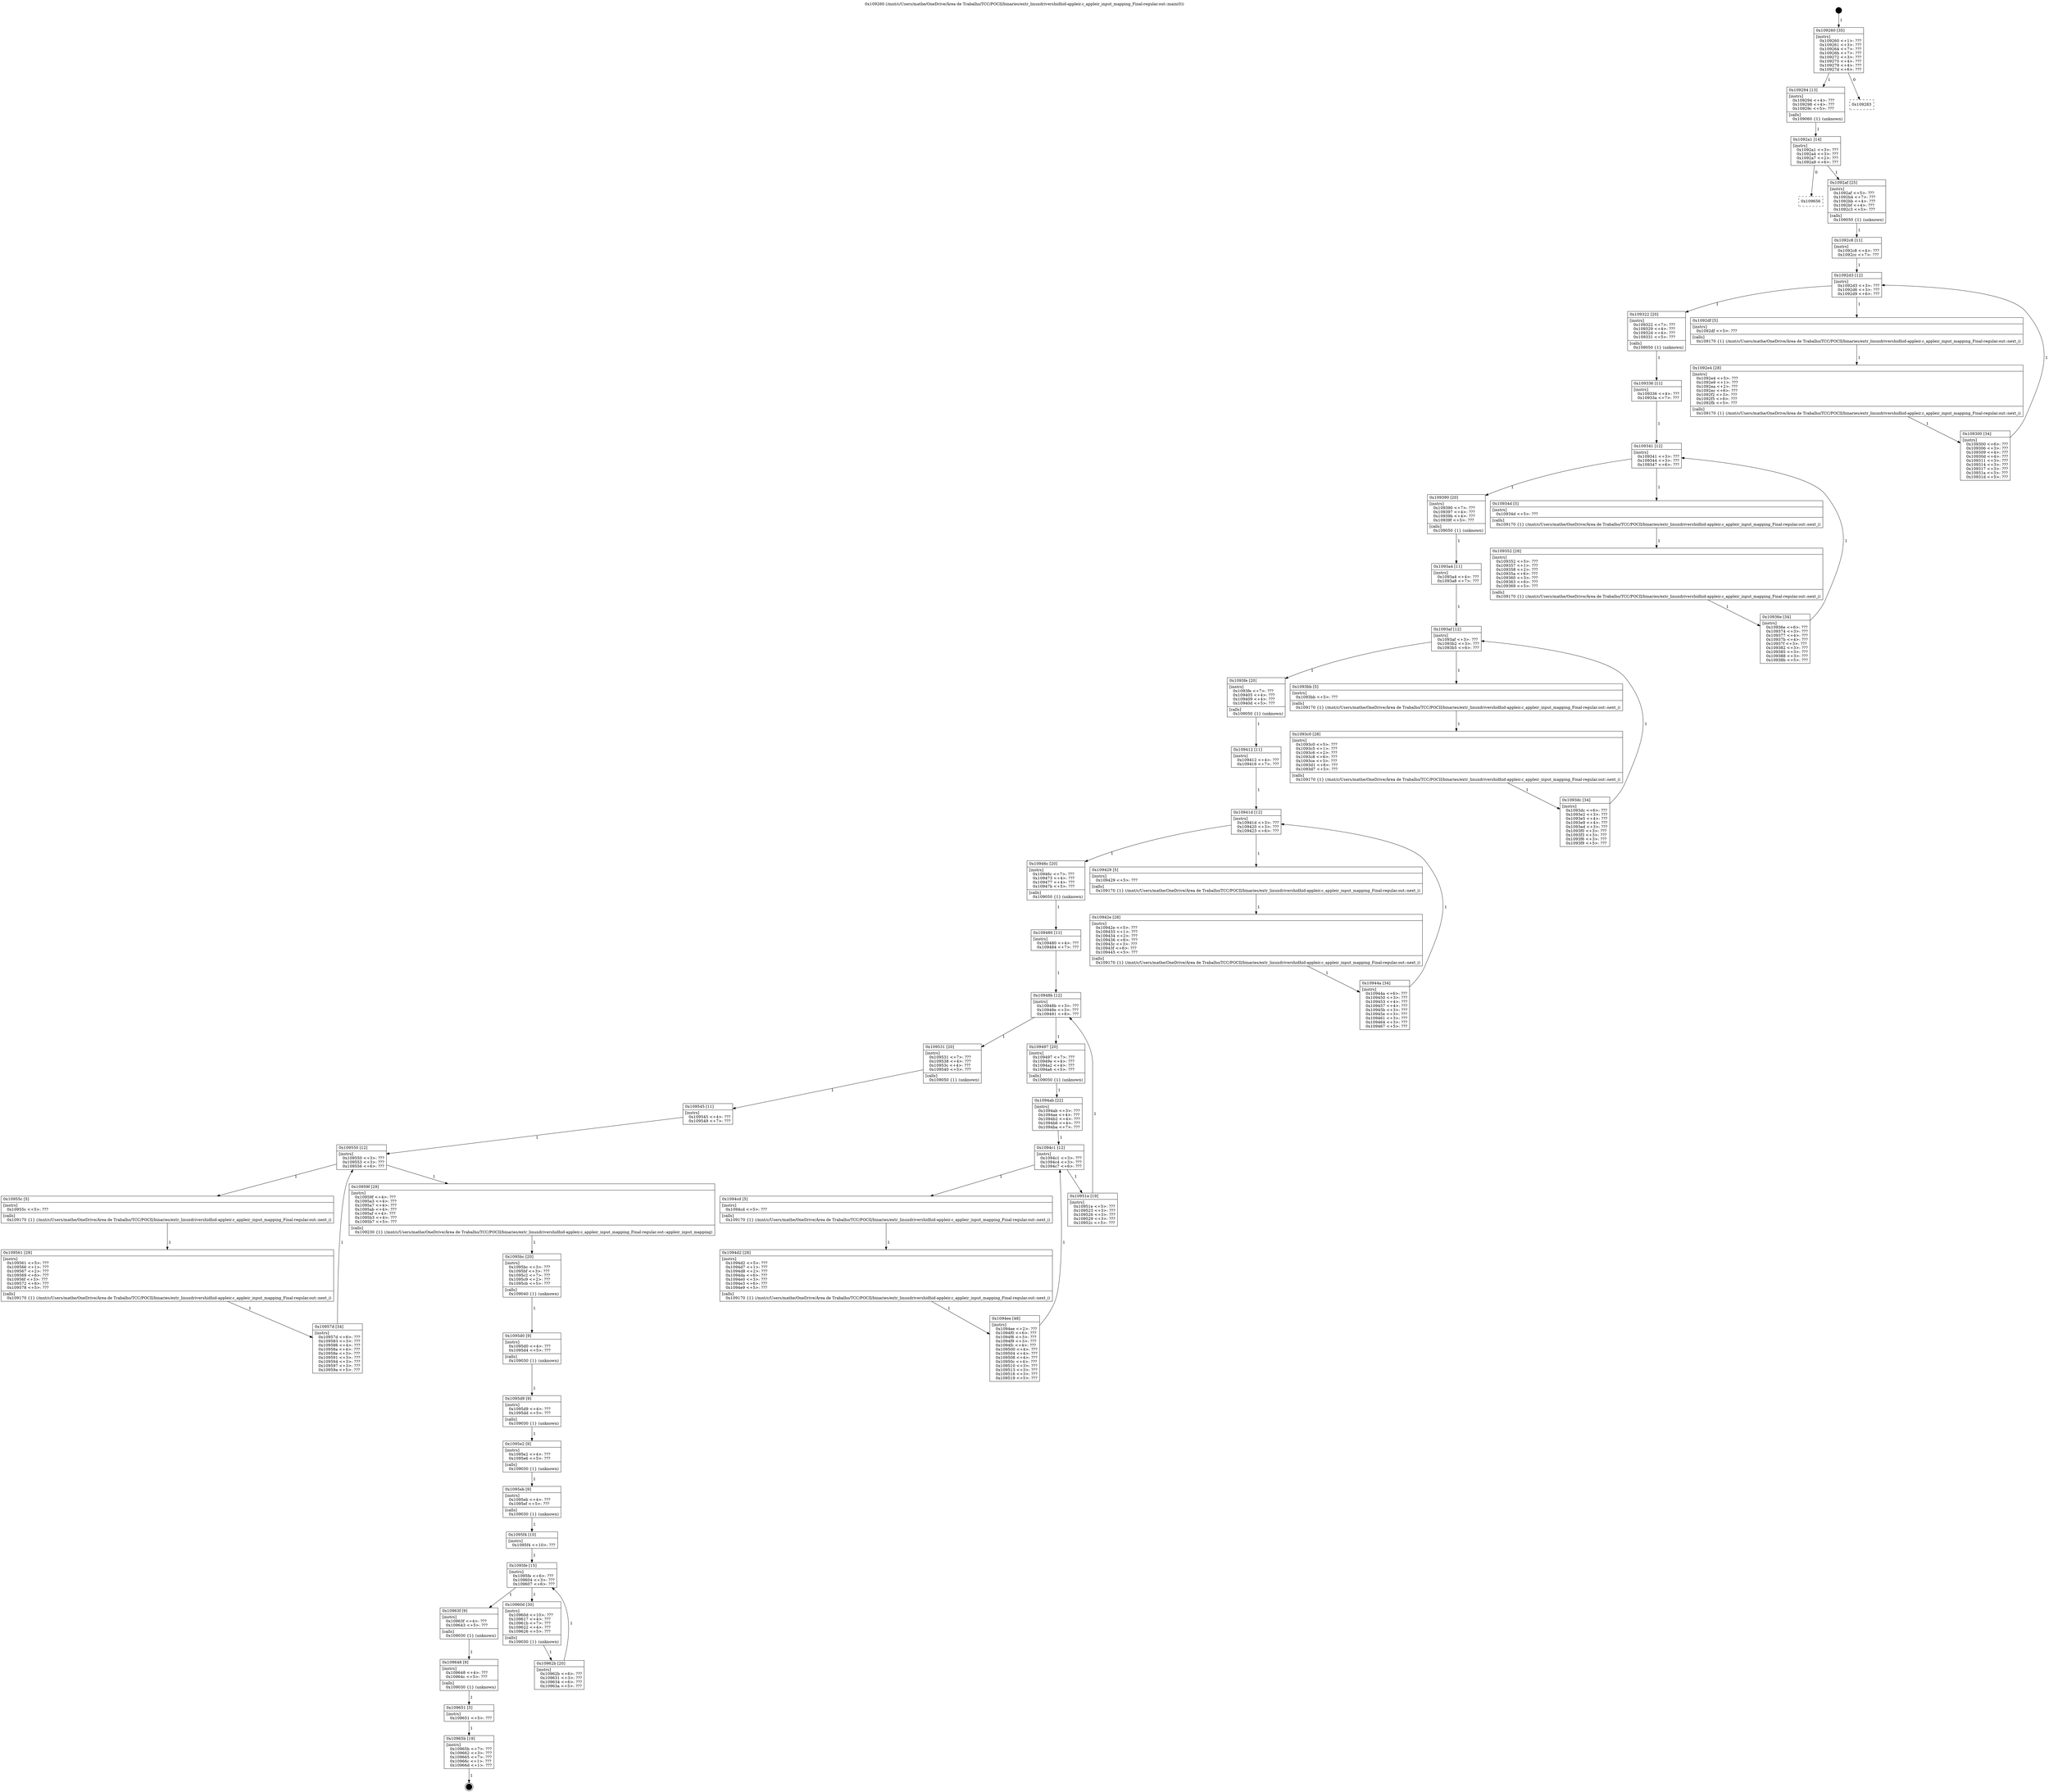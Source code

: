 digraph "0x109260" {
  label = "0x109260 (/mnt/c/Users/mathe/OneDrive/Área de Trabalho/TCC/POCII/binaries/extr_linuxdrivershidhid-appleir.c_appleir_input_mapping_Final-regular.out::main(0))"
  labelloc = "t"
  node[shape=record]

  Entry [label="",width=0.3,height=0.3,shape=circle,fillcolor=black,style=filled]
  "0x109260" [label="{
     0x109260 [35]\l
     | [instrs]\l
     &nbsp;&nbsp;0x109260 \<+1\>: ???\l
     &nbsp;&nbsp;0x109261 \<+3\>: ???\l
     &nbsp;&nbsp;0x109264 \<+7\>: ???\l
     &nbsp;&nbsp;0x10926b \<+7\>: ???\l
     &nbsp;&nbsp;0x109272 \<+3\>: ???\l
     &nbsp;&nbsp;0x109275 \<+4\>: ???\l
     &nbsp;&nbsp;0x109279 \<+4\>: ???\l
     &nbsp;&nbsp;0x10927d \<+6\>: ???\l
  }"]
  "0x109294" [label="{
     0x109294 [13]\l
     | [instrs]\l
     &nbsp;&nbsp;0x109294 \<+4\>: ???\l
     &nbsp;&nbsp;0x109298 \<+4\>: ???\l
     &nbsp;&nbsp;0x10929c \<+5\>: ???\l
     | [calls]\l
     &nbsp;&nbsp;0x109060 \{1\} (unknown)\l
  }"]
  "0x109283" [label="{
     0x109283\l
  }", style=dashed]
  "0x1092a1" [label="{
     0x1092a1 [14]\l
     | [instrs]\l
     &nbsp;&nbsp;0x1092a1 \<+3\>: ???\l
     &nbsp;&nbsp;0x1092a4 \<+3\>: ???\l
     &nbsp;&nbsp;0x1092a7 \<+2\>: ???\l
     &nbsp;&nbsp;0x1092a9 \<+6\>: ???\l
  }"]
  "0x109656" [label="{
     0x109656\l
  }", style=dashed]
  "0x1092af" [label="{
     0x1092af [25]\l
     | [instrs]\l
     &nbsp;&nbsp;0x1092af \<+5\>: ???\l
     &nbsp;&nbsp;0x1092b4 \<+7\>: ???\l
     &nbsp;&nbsp;0x1092bb \<+4\>: ???\l
     &nbsp;&nbsp;0x1092bf \<+4\>: ???\l
     &nbsp;&nbsp;0x1092c3 \<+5\>: ???\l
     | [calls]\l
     &nbsp;&nbsp;0x109050 \{1\} (unknown)\l
  }"]
  Exit [label="",width=0.3,height=0.3,shape=circle,fillcolor=black,style=filled,peripheries=2]
  "0x1092d3" [label="{
     0x1092d3 [12]\l
     | [instrs]\l
     &nbsp;&nbsp;0x1092d3 \<+3\>: ???\l
     &nbsp;&nbsp;0x1092d6 \<+3\>: ???\l
     &nbsp;&nbsp;0x1092d9 \<+6\>: ???\l
  }"]
  "0x109322" [label="{
     0x109322 [20]\l
     | [instrs]\l
     &nbsp;&nbsp;0x109322 \<+7\>: ???\l
     &nbsp;&nbsp;0x109329 \<+4\>: ???\l
     &nbsp;&nbsp;0x10932d \<+4\>: ???\l
     &nbsp;&nbsp;0x109331 \<+5\>: ???\l
     | [calls]\l
     &nbsp;&nbsp;0x109050 \{1\} (unknown)\l
  }"]
  "0x1092df" [label="{
     0x1092df [5]\l
     | [instrs]\l
     &nbsp;&nbsp;0x1092df \<+5\>: ???\l
     | [calls]\l
     &nbsp;&nbsp;0x109170 \{1\} (/mnt/c/Users/mathe/OneDrive/Área de Trabalho/TCC/POCII/binaries/extr_linuxdrivershidhid-appleir.c_appleir_input_mapping_Final-regular.out::next_i)\l
  }"]
  "0x1092e4" [label="{
     0x1092e4 [28]\l
     | [instrs]\l
     &nbsp;&nbsp;0x1092e4 \<+5\>: ???\l
     &nbsp;&nbsp;0x1092e9 \<+1\>: ???\l
     &nbsp;&nbsp;0x1092ea \<+2\>: ???\l
     &nbsp;&nbsp;0x1092ec \<+6\>: ???\l
     &nbsp;&nbsp;0x1092f2 \<+3\>: ???\l
     &nbsp;&nbsp;0x1092f5 \<+6\>: ???\l
     &nbsp;&nbsp;0x1092fb \<+5\>: ???\l
     | [calls]\l
     &nbsp;&nbsp;0x109170 \{1\} (/mnt/c/Users/mathe/OneDrive/Área de Trabalho/TCC/POCII/binaries/extr_linuxdrivershidhid-appleir.c_appleir_input_mapping_Final-regular.out::next_i)\l
  }"]
  "0x109300" [label="{
     0x109300 [34]\l
     | [instrs]\l
     &nbsp;&nbsp;0x109300 \<+6\>: ???\l
     &nbsp;&nbsp;0x109306 \<+3\>: ???\l
     &nbsp;&nbsp;0x109309 \<+4\>: ???\l
     &nbsp;&nbsp;0x10930d \<+4\>: ???\l
     &nbsp;&nbsp;0x109311 \<+3\>: ???\l
     &nbsp;&nbsp;0x109314 \<+3\>: ???\l
     &nbsp;&nbsp;0x109317 \<+3\>: ???\l
     &nbsp;&nbsp;0x10931a \<+3\>: ???\l
     &nbsp;&nbsp;0x10931d \<+5\>: ???\l
  }"]
  "0x1092c8" [label="{
     0x1092c8 [11]\l
     | [instrs]\l
     &nbsp;&nbsp;0x1092c8 \<+4\>: ???\l
     &nbsp;&nbsp;0x1092cc \<+7\>: ???\l
  }"]
  "0x109341" [label="{
     0x109341 [12]\l
     | [instrs]\l
     &nbsp;&nbsp;0x109341 \<+3\>: ???\l
     &nbsp;&nbsp;0x109344 \<+3\>: ???\l
     &nbsp;&nbsp;0x109347 \<+6\>: ???\l
  }"]
  "0x109390" [label="{
     0x109390 [20]\l
     | [instrs]\l
     &nbsp;&nbsp;0x109390 \<+7\>: ???\l
     &nbsp;&nbsp;0x109397 \<+4\>: ???\l
     &nbsp;&nbsp;0x10939b \<+4\>: ???\l
     &nbsp;&nbsp;0x10939f \<+5\>: ???\l
     | [calls]\l
     &nbsp;&nbsp;0x109050 \{1\} (unknown)\l
  }"]
  "0x10934d" [label="{
     0x10934d [5]\l
     | [instrs]\l
     &nbsp;&nbsp;0x10934d \<+5\>: ???\l
     | [calls]\l
     &nbsp;&nbsp;0x109170 \{1\} (/mnt/c/Users/mathe/OneDrive/Área de Trabalho/TCC/POCII/binaries/extr_linuxdrivershidhid-appleir.c_appleir_input_mapping_Final-regular.out::next_i)\l
  }"]
  "0x109352" [label="{
     0x109352 [28]\l
     | [instrs]\l
     &nbsp;&nbsp;0x109352 \<+5\>: ???\l
     &nbsp;&nbsp;0x109357 \<+1\>: ???\l
     &nbsp;&nbsp;0x109358 \<+2\>: ???\l
     &nbsp;&nbsp;0x10935a \<+6\>: ???\l
     &nbsp;&nbsp;0x109360 \<+3\>: ???\l
     &nbsp;&nbsp;0x109363 \<+6\>: ???\l
     &nbsp;&nbsp;0x109369 \<+5\>: ???\l
     | [calls]\l
     &nbsp;&nbsp;0x109170 \{1\} (/mnt/c/Users/mathe/OneDrive/Área de Trabalho/TCC/POCII/binaries/extr_linuxdrivershidhid-appleir.c_appleir_input_mapping_Final-regular.out::next_i)\l
  }"]
  "0x10936e" [label="{
     0x10936e [34]\l
     | [instrs]\l
     &nbsp;&nbsp;0x10936e \<+6\>: ???\l
     &nbsp;&nbsp;0x109374 \<+3\>: ???\l
     &nbsp;&nbsp;0x109377 \<+4\>: ???\l
     &nbsp;&nbsp;0x10937b \<+4\>: ???\l
     &nbsp;&nbsp;0x10937f \<+3\>: ???\l
     &nbsp;&nbsp;0x109382 \<+3\>: ???\l
     &nbsp;&nbsp;0x109385 \<+3\>: ???\l
     &nbsp;&nbsp;0x109388 \<+3\>: ???\l
     &nbsp;&nbsp;0x10938b \<+5\>: ???\l
  }"]
  "0x109336" [label="{
     0x109336 [11]\l
     | [instrs]\l
     &nbsp;&nbsp;0x109336 \<+4\>: ???\l
     &nbsp;&nbsp;0x10933a \<+7\>: ???\l
  }"]
  "0x1093af" [label="{
     0x1093af [12]\l
     | [instrs]\l
     &nbsp;&nbsp;0x1093af \<+3\>: ???\l
     &nbsp;&nbsp;0x1093b2 \<+3\>: ???\l
     &nbsp;&nbsp;0x1093b5 \<+6\>: ???\l
  }"]
  "0x1093fe" [label="{
     0x1093fe [20]\l
     | [instrs]\l
     &nbsp;&nbsp;0x1093fe \<+7\>: ???\l
     &nbsp;&nbsp;0x109405 \<+4\>: ???\l
     &nbsp;&nbsp;0x109409 \<+4\>: ???\l
     &nbsp;&nbsp;0x10940d \<+5\>: ???\l
     | [calls]\l
     &nbsp;&nbsp;0x109050 \{1\} (unknown)\l
  }"]
  "0x1093bb" [label="{
     0x1093bb [5]\l
     | [instrs]\l
     &nbsp;&nbsp;0x1093bb \<+5\>: ???\l
     | [calls]\l
     &nbsp;&nbsp;0x109170 \{1\} (/mnt/c/Users/mathe/OneDrive/Área de Trabalho/TCC/POCII/binaries/extr_linuxdrivershidhid-appleir.c_appleir_input_mapping_Final-regular.out::next_i)\l
  }"]
  "0x1093c0" [label="{
     0x1093c0 [28]\l
     | [instrs]\l
     &nbsp;&nbsp;0x1093c0 \<+5\>: ???\l
     &nbsp;&nbsp;0x1093c5 \<+1\>: ???\l
     &nbsp;&nbsp;0x1093c6 \<+2\>: ???\l
     &nbsp;&nbsp;0x1093c8 \<+6\>: ???\l
     &nbsp;&nbsp;0x1093ce \<+3\>: ???\l
     &nbsp;&nbsp;0x1093d1 \<+6\>: ???\l
     &nbsp;&nbsp;0x1093d7 \<+5\>: ???\l
     | [calls]\l
     &nbsp;&nbsp;0x109170 \{1\} (/mnt/c/Users/mathe/OneDrive/Área de Trabalho/TCC/POCII/binaries/extr_linuxdrivershidhid-appleir.c_appleir_input_mapping_Final-regular.out::next_i)\l
  }"]
  "0x1093dc" [label="{
     0x1093dc [34]\l
     | [instrs]\l
     &nbsp;&nbsp;0x1093dc \<+6\>: ???\l
     &nbsp;&nbsp;0x1093e2 \<+3\>: ???\l
     &nbsp;&nbsp;0x1093e5 \<+4\>: ???\l
     &nbsp;&nbsp;0x1093e9 \<+4\>: ???\l
     &nbsp;&nbsp;0x1093ed \<+3\>: ???\l
     &nbsp;&nbsp;0x1093f0 \<+3\>: ???\l
     &nbsp;&nbsp;0x1093f3 \<+3\>: ???\l
     &nbsp;&nbsp;0x1093f6 \<+3\>: ???\l
     &nbsp;&nbsp;0x1093f9 \<+5\>: ???\l
  }"]
  "0x1093a4" [label="{
     0x1093a4 [11]\l
     | [instrs]\l
     &nbsp;&nbsp;0x1093a4 \<+4\>: ???\l
     &nbsp;&nbsp;0x1093a8 \<+7\>: ???\l
  }"]
  "0x10941d" [label="{
     0x10941d [12]\l
     | [instrs]\l
     &nbsp;&nbsp;0x10941d \<+3\>: ???\l
     &nbsp;&nbsp;0x109420 \<+3\>: ???\l
     &nbsp;&nbsp;0x109423 \<+6\>: ???\l
  }"]
  "0x10946c" [label="{
     0x10946c [20]\l
     | [instrs]\l
     &nbsp;&nbsp;0x10946c \<+7\>: ???\l
     &nbsp;&nbsp;0x109473 \<+4\>: ???\l
     &nbsp;&nbsp;0x109477 \<+4\>: ???\l
     &nbsp;&nbsp;0x10947b \<+5\>: ???\l
     | [calls]\l
     &nbsp;&nbsp;0x109050 \{1\} (unknown)\l
  }"]
  "0x109429" [label="{
     0x109429 [5]\l
     | [instrs]\l
     &nbsp;&nbsp;0x109429 \<+5\>: ???\l
     | [calls]\l
     &nbsp;&nbsp;0x109170 \{1\} (/mnt/c/Users/mathe/OneDrive/Área de Trabalho/TCC/POCII/binaries/extr_linuxdrivershidhid-appleir.c_appleir_input_mapping_Final-regular.out::next_i)\l
  }"]
  "0x10942e" [label="{
     0x10942e [28]\l
     | [instrs]\l
     &nbsp;&nbsp;0x10942e \<+5\>: ???\l
     &nbsp;&nbsp;0x109433 \<+1\>: ???\l
     &nbsp;&nbsp;0x109434 \<+2\>: ???\l
     &nbsp;&nbsp;0x109436 \<+6\>: ???\l
     &nbsp;&nbsp;0x10943c \<+3\>: ???\l
     &nbsp;&nbsp;0x10943f \<+6\>: ???\l
     &nbsp;&nbsp;0x109445 \<+5\>: ???\l
     | [calls]\l
     &nbsp;&nbsp;0x109170 \{1\} (/mnt/c/Users/mathe/OneDrive/Área de Trabalho/TCC/POCII/binaries/extr_linuxdrivershidhid-appleir.c_appleir_input_mapping_Final-regular.out::next_i)\l
  }"]
  "0x10944a" [label="{
     0x10944a [34]\l
     | [instrs]\l
     &nbsp;&nbsp;0x10944a \<+6\>: ???\l
     &nbsp;&nbsp;0x109450 \<+3\>: ???\l
     &nbsp;&nbsp;0x109453 \<+4\>: ???\l
     &nbsp;&nbsp;0x109457 \<+4\>: ???\l
     &nbsp;&nbsp;0x10945b \<+3\>: ???\l
     &nbsp;&nbsp;0x10945e \<+3\>: ???\l
     &nbsp;&nbsp;0x109461 \<+3\>: ???\l
     &nbsp;&nbsp;0x109464 \<+3\>: ???\l
     &nbsp;&nbsp;0x109467 \<+5\>: ???\l
  }"]
  "0x109412" [label="{
     0x109412 [11]\l
     | [instrs]\l
     &nbsp;&nbsp;0x109412 \<+4\>: ???\l
     &nbsp;&nbsp;0x109416 \<+7\>: ???\l
  }"]
  "0x10948b" [label="{
     0x10948b [12]\l
     | [instrs]\l
     &nbsp;&nbsp;0x10948b \<+3\>: ???\l
     &nbsp;&nbsp;0x10948e \<+3\>: ???\l
     &nbsp;&nbsp;0x109491 \<+6\>: ???\l
  }"]
  "0x109531" [label="{
     0x109531 [20]\l
     | [instrs]\l
     &nbsp;&nbsp;0x109531 \<+7\>: ???\l
     &nbsp;&nbsp;0x109538 \<+4\>: ???\l
     &nbsp;&nbsp;0x10953c \<+4\>: ???\l
     &nbsp;&nbsp;0x109540 \<+5\>: ???\l
     | [calls]\l
     &nbsp;&nbsp;0x109050 \{1\} (unknown)\l
  }"]
  "0x109497" [label="{
     0x109497 [20]\l
     | [instrs]\l
     &nbsp;&nbsp;0x109497 \<+7\>: ???\l
     &nbsp;&nbsp;0x10949e \<+4\>: ???\l
     &nbsp;&nbsp;0x1094a2 \<+4\>: ???\l
     &nbsp;&nbsp;0x1094a6 \<+5\>: ???\l
     | [calls]\l
     &nbsp;&nbsp;0x109050 \{1\} (unknown)\l
  }"]
  "0x1094c1" [label="{
     0x1094c1 [12]\l
     | [instrs]\l
     &nbsp;&nbsp;0x1094c1 \<+3\>: ???\l
     &nbsp;&nbsp;0x1094c4 \<+3\>: ???\l
     &nbsp;&nbsp;0x1094c7 \<+6\>: ???\l
  }"]
  "0x10951e" [label="{
     0x10951e [19]\l
     | [instrs]\l
     &nbsp;&nbsp;0x10951e \<+5\>: ???\l
     &nbsp;&nbsp;0x109523 \<+3\>: ???\l
     &nbsp;&nbsp;0x109526 \<+3\>: ???\l
     &nbsp;&nbsp;0x109529 \<+3\>: ???\l
     &nbsp;&nbsp;0x10952c \<+5\>: ???\l
  }"]
  "0x1094cd" [label="{
     0x1094cd [5]\l
     | [instrs]\l
     &nbsp;&nbsp;0x1094cd \<+5\>: ???\l
     | [calls]\l
     &nbsp;&nbsp;0x109170 \{1\} (/mnt/c/Users/mathe/OneDrive/Área de Trabalho/TCC/POCII/binaries/extr_linuxdrivershidhid-appleir.c_appleir_input_mapping_Final-regular.out::next_i)\l
  }"]
  "0x1094d2" [label="{
     0x1094d2 [28]\l
     | [instrs]\l
     &nbsp;&nbsp;0x1094d2 \<+5\>: ???\l
     &nbsp;&nbsp;0x1094d7 \<+1\>: ???\l
     &nbsp;&nbsp;0x1094d8 \<+2\>: ???\l
     &nbsp;&nbsp;0x1094da \<+6\>: ???\l
     &nbsp;&nbsp;0x1094e0 \<+3\>: ???\l
     &nbsp;&nbsp;0x1094e3 \<+6\>: ???\l
     &nbsp;&nbsp;0x1094e9 \<+5\>: ???\l
     | [calls]\l
     &nbsp;&nbsp;0x109170 \{1\} (/mnt/c/Users/mathe/OneDrive/Área de Trabalho/TCC/POCII/binaries/extr_linuxdrivershidhid-appleir.c_appleir_input_mapping_Final-regular.out::next_i)\l
  }"]
  "0x1094ee" [label="{
     0x1094ee [48]\l
     | [instrs]\l
     &nbsp;&nbsp;0x1094ee \<+2\>: ???\l
     &nbsp;&nbsp;0x1094f0 \<+6\>: ???\l
     &nbsp;&nbsp;0x1094f6 \<+3\>: ???\l
     &nbsp;&nbsp;0x1094f9 \<+3\>: ???\l
     &nbsp;&nbsp;0x1094fc \<+4\>: ???\l
     &nbsp;&nbsp;0x109500 \<+4\>: ???\l
     &nbsp;&nbsp;0x109504 \<+4\>: ???\l
     &nbsp;&nbsp;0x109508 \<+4\>: ???\l
     &nbsp;&nbsp;0x10950c \<+4\>: ???\l
     &nbsp;&nbsp;0x109510 \<+3\>: ???\l
     &nbsp;&nbsp;0x109513 \<+3\>: ???\l
     &nbsp;&nbsp;0x109516 \<+3\>: ???\l
     &nbsp;&nbsp;0x109519 \<+5\>: ???\l
  }"]
  "0x1094ab" [label="{
     0x1094ab [22]\l
     | [instrs]\l
     &nbsp;&nbsp;0x1094ab \<+3\>: ???\l
     &nbsp;&nbsp;0x1094ae \<+4\>: ???\l
     &nbsp;&nbsp;0x1094b2 \<+4\>: ???\l
     &nbsp;&nbsp;0x1094b6 \<+4\>: ???\l
     &nbsp;&nbsp;0x1094ba \<+7\>: ???\l
  }"]
  "0x10965b" [label="{
     0x10965b [19]\l
     | [instrs]\l
     &nbsp;&nbsp;0x10965b \<+7\>: ???\l
     &nbsp;&nbsp;0x109662 \<+3\>: ???\l
     &nbsp;&nbsp;0x109665 \<+7\>: ???\l
     &nbsp;&nbsp;0x10966c \<+1\>: ???\l
     &nbsp;&nbsp;0x10966d \<+1\>: ???\l
  }"]
  "0x109480" [label="{
     0x109480 [11]\l
     | [instrs]\l
     &nbsp;&nbsp;0x109480 \<+4\>: ???\l
     &nbsp;&nbsp;0x109484 \<+7\>: ???\l
  }"]
  "0x109550" [label="{
     0x109550 [12]\l
     | [instrs]\l
     &nbsp;&nbsp;0x109550 \<+3\>: ???\l
     &nbsp;&nbsp;0x109553 \<+3\>: ???\l
     &nbsp;&nbsp;0x109556 \<+6\>: ???\l
  }"]
  "0x10959f" [label="{
     0x10959f [29]\l
     | [instrs]\l
     &nbsp;&nbsp;0x10959f \<+4\>: ???\l
     &nbsp;&nbsp;0x1095a3 \<+4\>: ???\l
     &nbsp;&nbsp;0x1095a7 \<+4\>: ???\l
     &nbsp;&nbsp;0x1095ab \<+4\>: ???\l
     &nbsp;&nbsp;0x1095af \<+4\>: ???\l
     &nbsp;&nbsp;0x1095b3 \<+4\>: ???\l
     &nbsp;&nbsp;0x1095b7 \<+5\>: ???\l
     | [calls]\l
     &nbsp;&nbsp;0x109230 \{1\} (/mnt/c/Users/mathe/OneDrive/Área de Trabalho/TCC/POCII/binaries/extr_linuxdrivershidhid-appleir.c_appleir_input_mapping_Final-regular.out::appleir_input_mapping)\l
  }"]
  "0x10955c" [label="{
     0x10955c [5]\l
     | [instrs]\l
     &nbsp;&nbsp;0x10955c \<+5\>: ???\l
     | [calls]\l
     &nbsp;&nbsp;0x109170 \{1\} (/mnt/c/Users/mathe/OneDrive/Área de Trabalho/TCC/POCII/binaries/extr_linuxdrivershidhid-appleir.c_appleir_input_mapping_Final-regular.out::next_i)\l
  }"]
  "0x109561" [label="{
     0x109561 [28]\l
     | [instrs]\l
     &nbsp;&nbsp;0x109561 \<+5\>: ???\l
     &nbsp;&nbsp;0x109566 \<+1\>: ???\l
     &nbsp;&nbsp;0x109567 \<+2\>: ???\l
     &nbsp;&nbsp;0x109569 \<+6\>: ???\l
     &nbsp;&nbsp;0x10956f \<+3\>: ???\l
     &nbsp;&nbsp;0x109572 \<+6\>: ???\l
     &nbsp;&nbsp;0x109578 \<+5\>: ???\l
     | [calls]\l
     &nbsp;&nbsp;0x109170 \{1\} (/mnt/c/Users/mathe/OneDrive/Área de Trabalho/TCC/POCII/binaries/extr_linuxdrivershidhid-appleir.c_appleir_input_mapping_Final-regular.out::next_i)\l
  }"]
  "0x10957d" [label="{
     0x10957d [34]\l
     | [instrs]\l
     &nbsp;&nbsp;0x10957d \<+6\>: ???\l
     &nbsp;&nbsp;0x109583 \<+3\>: ???\l
     &nbsp;&nbsp;0x109586 \<+4\>: ???\l
     &nbsp;&nbsp;0x10958a \<+4\>: ???\l
     &nbsp;&nbsp;0x10958e \<+3\>: ???\l
     &nbsp;&nbsp;0x109591 \<+3\>: ???\l
     &nbsp;&nbsp;0x109594 \<+3\>: ???\l
     &nbsp;&nbsp;0x109597 \<+3\>: ???\l
     &nbsp;&nbsp;0x10959a \<+5\>: ???\l
  }"]
  "0x109545" [label="{
     0x109545 [11]\l
     | [instrs]\l
     &nbsp;&nbsp;0x109545 \<+4\>: ???\l
     &nbsp;&nbsp;0x109549 \<+7\>: ???\l
  }"]
  "0x1095bc" [label="{
     0x1095bc [20]\l
     | [instrs]\l
     &nbsp;&nbsp;0x1095bc \<+3\>: ???\l
     &nbsp;&nbsp;0x1095bf \<+3\>: ???\l
     &nbsp;&nbsp;0x1095c2 \<+7\>: ???\l
     &nbsp;&nbsp;0x1095c9 \<+2\>: ???\l
     &nbsp;&nbsp;0x1095cb \<+5\>: ???\l
     | [calls]\l
     &nbsp;&nbsp;0x109040 \{1\} (unknown)\l
  }"]
  "0x1095d0" [label="{
     0x1095d0 [9]\l
     | [instrs]\l
     &nbsp;&nbsp;0x1095d0 \<+4\>: ???\l
     &nbsp;&nbsp;0x1095d4 \<+5\>: ???\l
     | [calls]\l
     &nbsp;&nbsp;0x109030 \{1\} (unknown)\l
  }"]
  "0x1095d9" [label="{
     0x1095d9 [9]\l
     | [instrs]\l
     &nbsp;&nbsp;0x1095d9 \<+4\>: ???\l
     &nbsp;&nbsp;0x1095dd \<+5\>: ???\l
     | [calls]\l
     &nbsp;&nbsp;0x109030 \{1\} (unknown)\l
  }"]
  "0x1095e2" [label="{
     0x1095e2 [9]\l
     | [instrs]\l
     &nbsp;&nbsp;0x1095e2 \<+4\>: ???\l
     &nbsp;&nbsp;0x1095e6 \<+5\>: ???\l
     | [calls]\l
     &nbsp;&nbsp;0x109030 \{1\} (unknown)\l
  }"]
  "0x1095eb" [label="{
     0x1095eb [9]\l
     | [instrs]\l
     &nbsp;&nbsp;0x1095eb \<+4\>: ???\l
     &nbsp;&nbsp;0x1095ef \<+5\>: ???\l
     | [calls]\l
     &nbsp;&nbsp;0x109030 \{1\} (unknown)\l
  }"]
  "0x1095fe" [label="{
     0x1095fe [15]\l
     | [instrs]\l
     &nbsp;&nbsp;0x1095fe \<+6\>: ???\l
     &nbsp;&nbsp;0x109604 \<+3\>: ???\l
     &nbsp;&nbsp;0x109607 \<+6\>: ???\l
  }"]
  "0x10963f" [label="{
     0x10963f [9]\l
     | [instrs]\l
     &nbsp;&nbsp;0x10963f \<+4\>: ???\l
     &nbsp;&nbsp;0x109643 \<+5\>: ???\l
     | [calls]\l
     &nbsp;&nbsp;0x109030 \{1\} (unknown)\l
  }"]
  "0x10960d" [label="{
     0x10960d [30]\l
     | [instrs]\l
     &nbsp;&nbsp;0x10960d \<+10\>: ???\l
     &nbsp;&nbsp;0x109617 \<+4\>: ???\l
     &nbsp;&nbsp;0x10961b \<+7\>: ???\l
     &nbsp;&nbsp;0x109622 \<+4\>: ???\l
     &nbsp;&nbsp;0x109626 \<+5\>: ???\l
     | [calls]\l
     &nbsp;&nbsp;0x109030 \{1\} (unknown)\l
  }"]
  "0x10962b" [label="{
     0x10962b [20]\l
     | [instrs]\l
     &nbsp;&nbsp;0x10962b \<+6\>: ???\l
     &nbsp;&nbsp;0x109631 \<+3\>: ???\l
     &nbsp;&nbsp;0x109634 \<+6\>: ???\l
     &nbsp;&nbsp;0x10963a \<+5\>: ???\l
  }"]
  "0x1095f4" [label="{
     0x1095f4 [10]\l
     | [instrs]\l
     &nbsp;&nbsp;0x1095f4 \<+10\>: ???\l
  }"]
  "0x109648" [label="{
     0x109648 [9]\l
     | [instrs]\l
     &nbsp;&nbsp;0x109648 \<+4\>: ???\l
     &nbsp;&nbsp;0x10964c \<+5\>: ???\l
     | [calls]\l
     &nbsp;&nbsp;0x109030 \{1\} (unknown)\l
  }"]
  "0x109651" [label="{
     0x109651 [5]\l
     | [instrs]\l
     &nbsp;&nbsp;0x109651 \<+5\>: ???\l
  }"]
  Entry -> "0x109260" [label=" 1"]
  "0x109260" -> "0x109294" [label=" 1"]
  "0x109260" -> "0x109283" [label=" 0"]
  "0x109294" -> "0x1092a1" [label=" 1"]
  "0x1092a1" -> "0x109656" [label=" 0"]
  "0x1092a1" -> "0x1092af" [label=" 1"]
  "0x10965b" -> Exit [label=" 1"]
  "0x1092af" -> "0x1092c8" [label=" 1"]
  "0x1092d3" -> "0x109322" [label=" 1"]
  "0x1092d3" -> "0x1092df" [label=" 1"]
  "0x1092df" -> "0x1092e4" [label=" 1"]
  "0x1092e4" -> "0x109300" [label=" 1"]
  "0x1092c8" -> "0x1092d3" [label=" 1"]
  "0x109300" -> "0x1092d3" [label=" 1"]
  "0x109322" -> "0x109336" [label=" 1"]
  "0x109341" -> "0x109390" [label=" 1"]
  "0x109341" -> "0x10934d" [label=" 1"]
  "0x10934d" -> "0x109352" [label=" 1"]
  "0x109352" -> "0x10936e" [label=" 1"]
  "0x109336" -> "0x109341" [label=" 1"]
  "0x10936e" -> "0x109341" [label=" 1"]
  "0x109390" -> "0x1093a4" [label=" 1"]
  "0x1093af" -> "0x1093fe" [label=" 1"]
  "0x1093af" -> "0x1093bb" [label=" 1"]
  "0x1093bb" -> "0x1093c0" [label=" 1"]
  "0x1093c0" -> "0x1093dc" [label=" 1"]
  "0x1093a4" -> "0x1093af" [label=" 1"]
  "0x1093dc" -> "0x1093af" [label=" 1"]
  "0x1093fe" -> "0x109412" [label=" 1"]
  "0x10941d" -> "0x10946c" [label=" 1"]
  "0x10941d" -> "0x109429" [label=" 1"]
  "0x109429" -> "0x10942e" [label=" 1"]
  "0x10942e" -> "0x10944a" [label=" 1"]
  "0x109412" -> "0x10941d" [label=" 1"]
  "0x10944a" -> "0x10941d" [label=" 1"]
  "0x10946c" -> "0x109480" [label=" 1"]
  "0x10948b" -> "0x109531" [label=" 1"]
  "0x10948b" -> "0x109497" [label=" 1"]
  "0x109497" -> "0x1094ab" [label=" 1"]
  "0x1094c1" -> "0x10951e" [label=" 1"]
  "0x1094c1" -> "0x1094cd" [label=" 1"]
  "0x1094cd" -> "0x1094d2" [label=" 1"]
  "0x1094d2" -> "0x1094ee" [label=" 1"]
  "0x1094ab" -> "0x1094c1" [label=" 1"]
  "0x1094ee" -> "0x1094c1" [label=" 1"]
  "0x109651" -> "0x10965b" [label=" 1"]
  "0x109480" -> "0x10948b" [label=" 1"]
  "0x10951e" -> "0x10948b" [label=" 1"]
  "0x109531" -> "0x109545" [label=" 1"]
  "0x109550" -> "0x10959f" [label=" 1"]
  "0x109550" -> "0x10955c" [label=" 1"]
  "0x10955c" -> "0x109561" [label=" 1"]
  "0x109561" -> "0x10957d" [label=" 1"]
  "0x109545" -> "0x109550" [label=" 1"]
  "0x10957d" -> "0x109550" [label=" 1"]
  "0x10959f" -> "0x1095bc" [label=" 1"]
  "0x1095bc" -> "0x1095d0" [label=" 1"]
  "0x1095d0" -> "0x1095d9" [label=" 1"]
  "0x1095d9" -> "0x1095e2" [label=" 1"]
  "0x1095e2" -> "0x1095eb" [label=" 1"]
  "0x1095eb" -> "0x1095f4" [label=" 1"]
  "0x1095fe" -> "0x10963f" [label=" 1"]
  "0x1095fe" -> "0x10960d" [label=" 1"]
  "0x10960d" -> "0x10962b" [label=" 1"]
  "0x1095f4" -> "0x1095fe" [label=" 1"]
  "0x10962b" -> "0x1095fe" [label=" 1"]
  "0x10963f" -> "0x109648" [label=" 1"]
  "0x109648" -> "0x109651" [label=" 1"]
}
